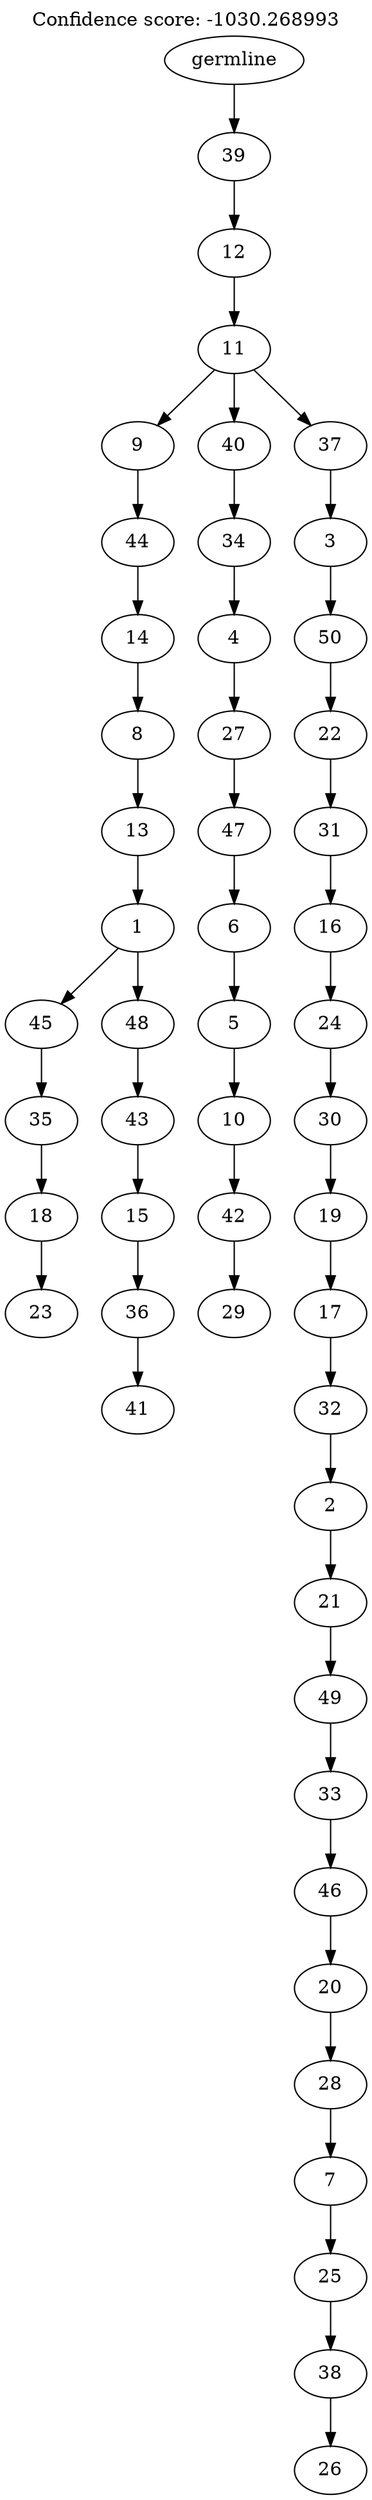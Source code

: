 digraph g {
	"49" -> "50";
	"50" [label="23"];
	"48" -> "49";
	"49" [label="18"];
	"47" -> "48";
	"48" [label="35"];
	"45" -> "46";
	"46" [label="41"];
	"44" -> "45";
	"45" [label="36"];
	"43" -> "44";
	"44" [label="15"];
	"42" -> "43";
	"43" [label="43"];
	"41" -> "42";
	"42" [label="48"];
	"41" -> "47";
	"47" [label="45"];
	"40" -> "41";
	"41" [label="1"];
	"39" -> "40";
	"40" [label="13"];
	"38" -> "39";
	"39" [label="8"];
	"37" -> "38";
	"38" [label="14"];
	"36" -> "37";
	"37" [label="44"];
	"34" -> "35";
	"35" [label="29"];
	"33" -> "34";
	"34" [label="42"];
	"32" -> "33";
	"33" [label="10"];
	"31" -> "32";
	"32" [label="5"];
	"30" -> "31";
	"31" [label="6"];
	"29" -> "30";
	"30" [label="47"];
	"28" -> "29";
	"29" [label="27"];
	"27" -> "28";
	"28" [label="4"];
	"26" -> "27";
	"27" [label="34"];
	"24" -> "25";
	"25" [label="26"];
	"23" -> "24";
	"24" [label="38"];
	"22" -> "23";
	"23" [label="25"];
	"21" -> "22";
	"22" [label="7"];
	"20" -> "21";
	"21" [label="28"];
	"19" -> "20";
	"20" [label="20"];
	"18" -> "19";
	"19" [label="46"];
	"17" -> "18";
	"18" [label="33"];
	"16" -> "17";
	"17" [label="49"];
	"15" -> "16";
	"16" [label="21"];
	"14" -> "15";
	"15" [label="2"];
	"13" -> "14";
	"14" [label="32"];
	"12" -> "13";
	"13" [label="17"];
	"11" -> "12";
	"12" [label="19"];
	"10" -> "11";
	"11" [label="30"];
	"9" -> "10";
	"10" [label="24"];
	"8" -> "9";
	"9" [label="16"];
	"7" -> "8";
	"8" [label="31"];
	"6" -> "7";
	"7" [label="22"];
	"5" -> "6";
	"6" [label="50"];
	"4" -> "5";
	"5" [label="3"];
	"3" -> "4";
	"4" [label="37"];
	"3" -> "26";
	"26" [label="40"];
	"3" -> "36";
	"36" [label="9"];
	"2" -> "3";
	"3" [label="11"];
	"1" -> "2";
	"2" [label="12"];
	"0" -> "1";
	"1" [label="39"];
	"0" [label="germline"];
	labelloc="t";
	label="Confidence score: -1030.268993";
}
